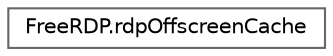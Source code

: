 digraph "Graphical Class Hierarchy"
{
 // LATEX_PDF_SIZE
  bgcolor="transparent";
  edge [fontname=Helvetica,fontsize=10,labelfontname=Helvetica,labelfontsize=10];
  node [fontname=Helvetica,fontsize=10,shape=box,height=0.2,width=0.4];
  rankdir="LR";
  Node0 [id="Node000000",label="FreeRDP.rdpOffscreenCache",height=0.2,width=0.4,color="grey40", fillcolor="white", style="filled",URL="$struct_free_r_d_p_1_1rdp_offscreen_cache.html",tooltip=" "];
}
